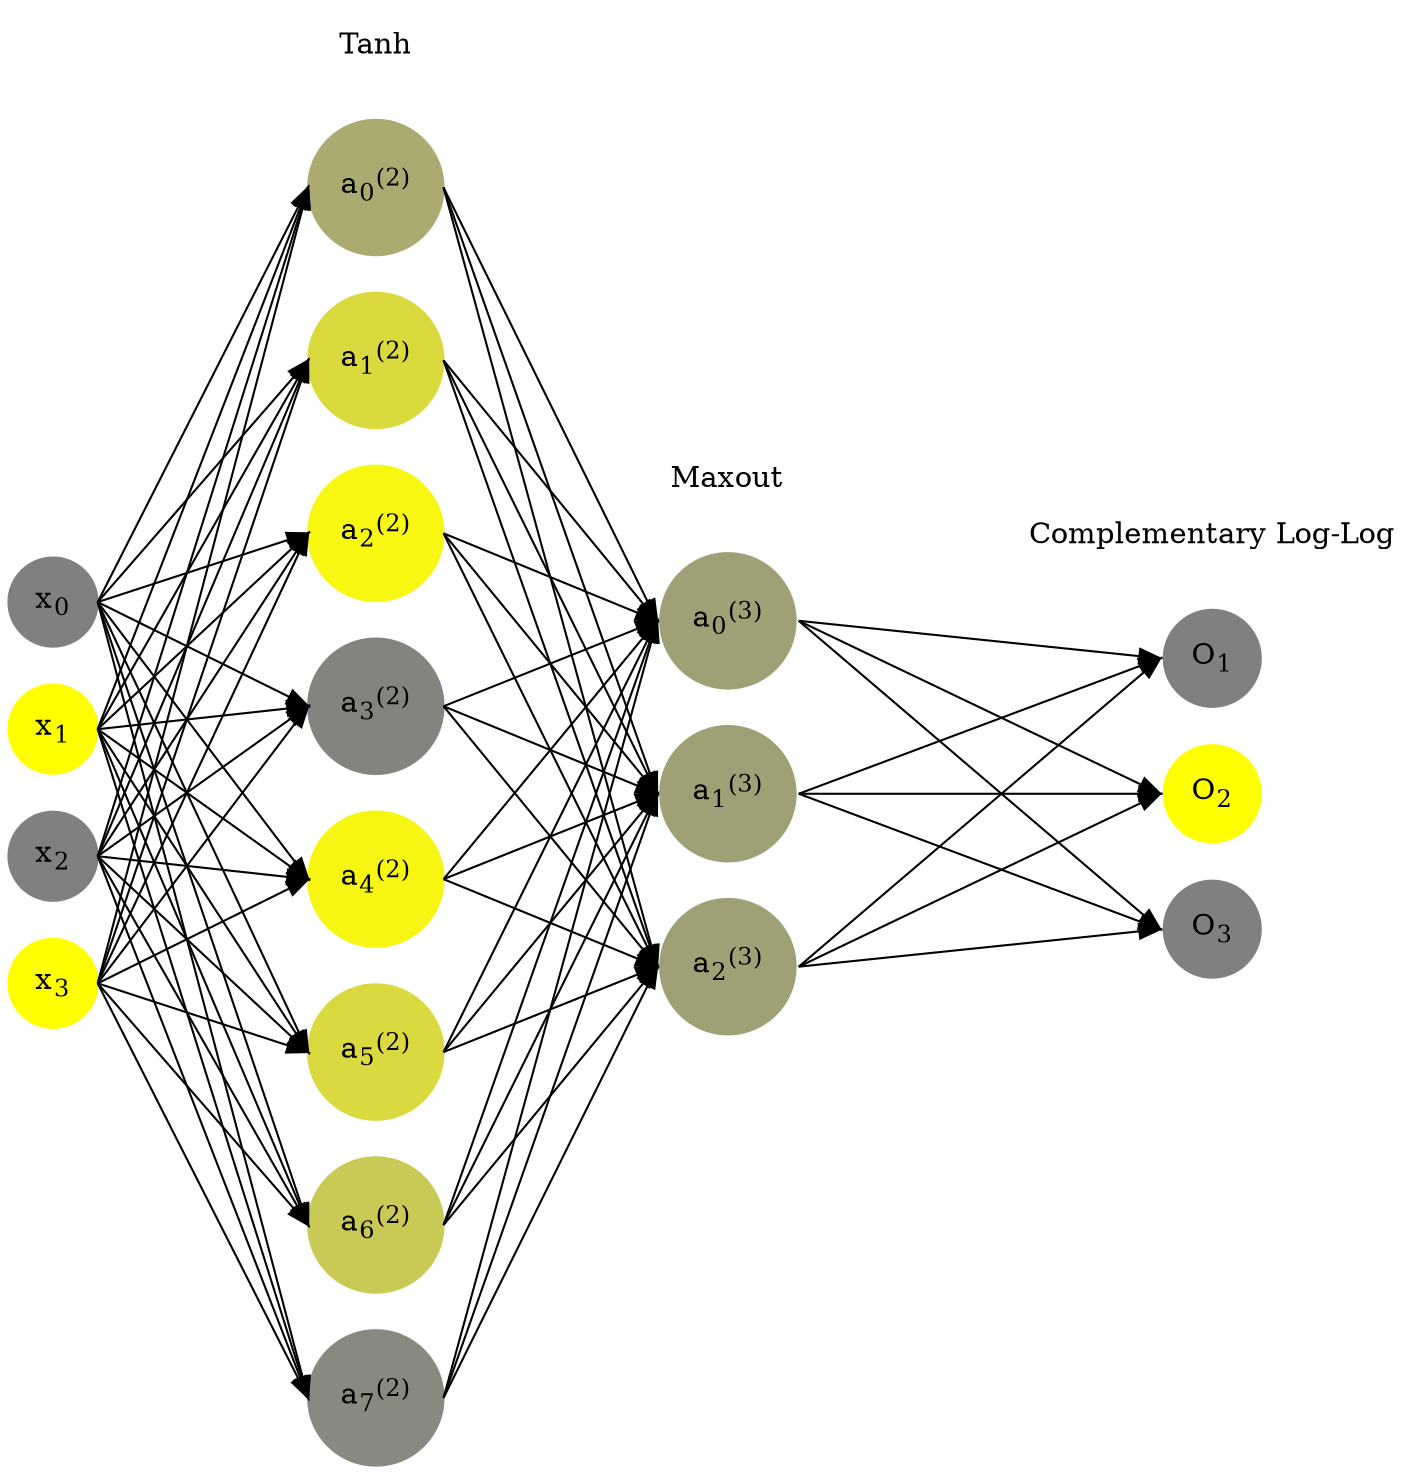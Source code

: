 digraph G {
	rankdir = LR;
	splines=false;
	edge[style=invis];
	ranksep= 1.4;
	{
	node [shape=circle, color="0.1667, 0.0, 0.5", style=filled, fillcolor="0.1667, 0.0, 0.5"];
	x0 [label=<x<sub>0</sub>>];
	}
	{
	node [shape=circle, color="0.1667, 1.0, 1.0", style=filled, fillcolor="0.1667, 1.0, 1.0"];
	x1 [label=<x<sub>1</sub>>];
	}
	{
	node [shape=circle, color="0.1667, 0.0, 0.5", style=filled, fillcolor="0.1667, 0.0, 0.5"];
	x2 [label=<x<sub>2</sub>>];
	}
	{
	node [shape=circle, color="0.1667, 1.0, 1.0", style=filled, fillcolor="0.1667, 1.0, 1.0"];
	x3 [label=<x<sub>3</sub>>];
	}
	{
	node [shape=circle, color="0.1667, 0.337147, 0.668574", style=filled, fillcolor="0.1667, 0.337147, 0.668574"];
	a02 [label=<a<sub>0</sub><sup>(2)</sup>>];
	}
	{
	node [shape=circle, color="0.1667, 0.709610, 0.854805", style=filled, fillcolor="0.1667, 0.709610, 0.854805"];
	a12 [label=<a<sub>1</sub><sup>(2)</sup>>];
	}
	{
	node [shape=circle, color="0.1667, 0.930831, 0.965416", style=filled, fillcolor="0.1667, 0.930831, 0.965416"];
	a22 [label=<a<sub>2</sub><sup>(2)</sup>>];
	}
	{
	node [shape=circle, color="0.1667, 0.030507, 0.515253", style=filled, fillcolor="0.1667, 0.030507, 0.515253"];
	a32 [label=<a<sub>3</sub><sup>(2)</sup>>];
	}
	{
	node [shape=circle, color="0.1667, 0.923398, 0.961699", style=filled, fillcolor="0.1667, 0.923398, 0.961699"];
	a42 [label=<a<sub>4</sub><sup>(2)</sup>>];
	}
	{
	node [shape=circle, color="0.1667, 0.705651, 0.852825", style=filled, fillcolor="0.1667, 0.705651, 0.852825"];
	a52 [label=<a<sub>5</sub><sup>(2)</sup>>];
	}
	{
	node [shape=circle, color="0.1667, 0.573407, 0.786704", style=filled, fillcolor="0.1667, 0.573407, 0.786704"];
	a62 [label=<a<sub>6</sub><sup>(2)</sup>>];
	}
	{
	node [shape=circle, color="0.1667, 0.075249, 0.537625", style=filled, fillcolor="0.1667, 0.075249, 0.537625"];
	a72 [label=<a<sub>7</sub><sup>(2)</sup>>];
	}
	{
	node [shape=circle, color="0.1667, 0.250267, 0.625134", style=filled, fillcolor="0.1667, 0.250267, 0.625134"];
	a03 [label=<a<sub>0</sub><sup>(3)</sup>>];
	}
	{
	node [shape=circle, color="0.1667, 0.250267, 0.625134", style=filled, fillcolor="0.1667, 0.250267, 0.625134"];
	a13 [label=<a<sub>1</sub><sup>(3)</sup>>];
	}
	{
	node [shape=circle, color="0.1667, 0.250267, 0.625134", style=filled, fillcolor="0.1667, 0.250267, 0.625134"];
	a23 [label=<a<sub>2</sub><sup>(3)</sup>>];
	}
	{
	node [shape=circle, color="0.1667, 0.0, 0.5", style=filled, fillcolor="0.1667, 0.0, 0.5"];
	O1 [label=<O<sub>1</sub>>];
	}
	{
	node [shape=circle, color="0.1667, 1.0, 1.0", style=filled, fillcolor="0.1667, 1.0, 1.0"];
	O2 [label=<O<sub>2</sub>>];
	}
	{
	node [shape=circle, color="0.1667, 0.0, 0.5", style=filled, fillcolor="0.1667, 0.0, 0.5"];
	O3 [label=<O<sub>3</sub>>];
	}
	{
	rank=same;
	x0->x1->x2->x3;
	}
	{
	rank=same;
	a02->a12->a22->a32->a42->a52->a62->a72;
	}
	{
	rank=same;
	a03->a13->a23;
	}
	{
	rank=same;
	O1->O2->O3;
	}
	l1 [shape=plaintext,label="Tanh"];
	l1->a02;
	{rank=same; l1;a02};
	l2 [shape=plaintext,label="Maxout"];
	l2->a03;
	{rank=same; l2;a03};
	l3 [shape=plaintext,label="Complementary Log-Log"];
	l3->O1;
	{rank=same; l3;O1};
edge[style=solid, tailport=e, headport=w];
	{x0;x1;x2;x3} -> {a02;a12;a22;a32;a42;a52;a62;a72};
	{a02;a12;a22;a32;a42;a52;a62;a72} -> {a03;a13;a23};
	{a03;a13;a23} -> {O1,O2,O3};
}